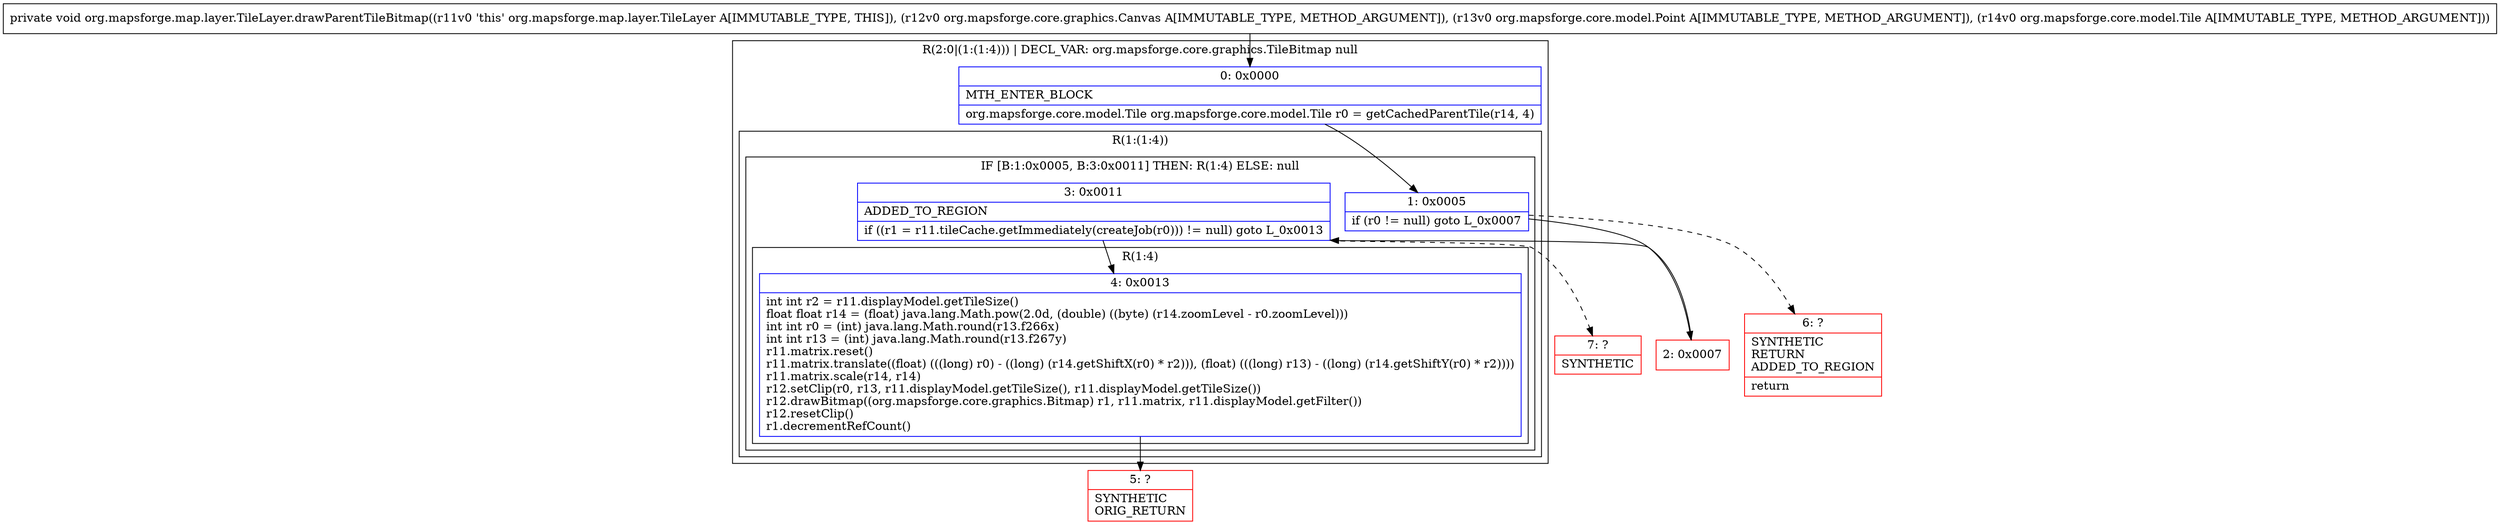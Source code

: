 digraph "CFG fororg.mapsforge.map.layer.TileLayer.drawParentTileBitmap(Lorg\/mapsforge\/core\/graphics\/Canvas;Lorg\/mapsforge\/core\/model\/Point;Lorg\/mapsforge\/core\/model\/Tile;)V" {
subgraph cluster_Region_1042656588 {
label = "R(2:0|(1:(1:4))) | DECL_VAR: org.mapsforge.core.graphics.TileBitmap null\l";
node [shape=record,color=blue];
Node_0 [shape=record,label="{0\:\ 0x0000|MTH_ENTER_BLOCK\l|org.mapsforge.core.model.Tile org.mapsforge.core.model.Tile r0 = getCachedParentTile(r14, 4)\l}"];
subgraph cluster_Region_1428910979 {
label = "R(1:(1:4))";
node [shape=record,color=blue];
subgraph cluster_IfRegion_792650197 {
label = "IF [B:1:0x0005, B:3:0x0011] THEN: R(1:4) ELSE: null";
node [shape=record,color=blue];
Node_1 [shape=record,label="{1\:\ 0x0005|if (r0 != null) goto L_0x0007\l}"];
Node_3 [shape=record,label="{3\:\ 0x0011|ADDED_TO_REGION\l|if ((r1 = r11.tileCache.getImmediately(createJob(r0))) != null) goto L_0x0013\l}"];
subgraph cluster_Region_1823292768 {
label = "R(1:4)";
node [shape=record,color=blue];
Node_4 [shape=record,label="{4\:\ 0x0013|int int r2 = r11.displayModel.getTileSize()\lfloat float r14 = (float) java.lang.Math.pow(2.0d, (double) ((byte) (r14.zoomLevel \- r0.zoomLevel)))\lint int r0 = (int) java.lang.Math.round(r13.f266x)\lint int r13 = (int) java.lang.Math.round(r13.f267y)\lr11.matrix.reset()\lr11.matrix.translate((float) (((long) r0) \- ((long) (r14.getShiftX(r0) * r2))), (float) (((long) r13) \- ((long) (r14.getShiftY(r0) * r2))))\lr11.matrix.scale(r14, r14)\lr12.setClip(r0, r13, r11.displayModel.getTileSize(), r11.displayModel.getTileSize())\lr12.drawBitmap((org.mapsforge.core.graphics.Bitmap) r1, r11.matrix, r11.displayModel.getFilter())\lr12.resetClip()\lr1.decrementRefCount()\l}"];
}
}
}
}
Node_2 [shape=record,color=red,label="{2\:\ 0x0007}"];
Node_5 [shape=record,color=red,label="{5\:\ ?|SYNTHETIC\lORIG_RETURN\l}"];
Node_6 [shape=record,color=red,label="{6\:\ ?|SYNTHETIC\lRETURN\lADDED_TO_REGION\l|return\l}"];
Node_7 [shape=record,color=red,label="{7\:\ ?|SYNTHETIC\l}"];
MethodNode[shape=record,label="{private void org.mapsforge.map.layer.TileLayer.drawParentTileBitmap((r11v0 'this' org.mapsforge.map.layer.TileLayer A[IMMUTABLE_TYPE, THIS]), (r12v0 org.mapsforge.core.graphics.Canvas A[IMMUTABLE_TYPE, METHOD_ARGUMENT]), (r13v0 org.mapsforge.core.model.Point A[IMMUTABLE_TYPE, METHOD_ARGUMENT]), (r14v0 org.mapsforge.core.model.Tile A[IMMUTABLE_TYPE, METHOD_ARGUMENT])) }"];
MethodNode -> Node_0;
Node_0 -> Node_1;
Node_1 -> Node_2;
Node_1 -> Node_6[style=dashed];
Node_3 -> Node_4;
Node_3 -> Node_7[style=dashed];
Node_4 -> Node_5;
Node_2 -> Node_3;
}

